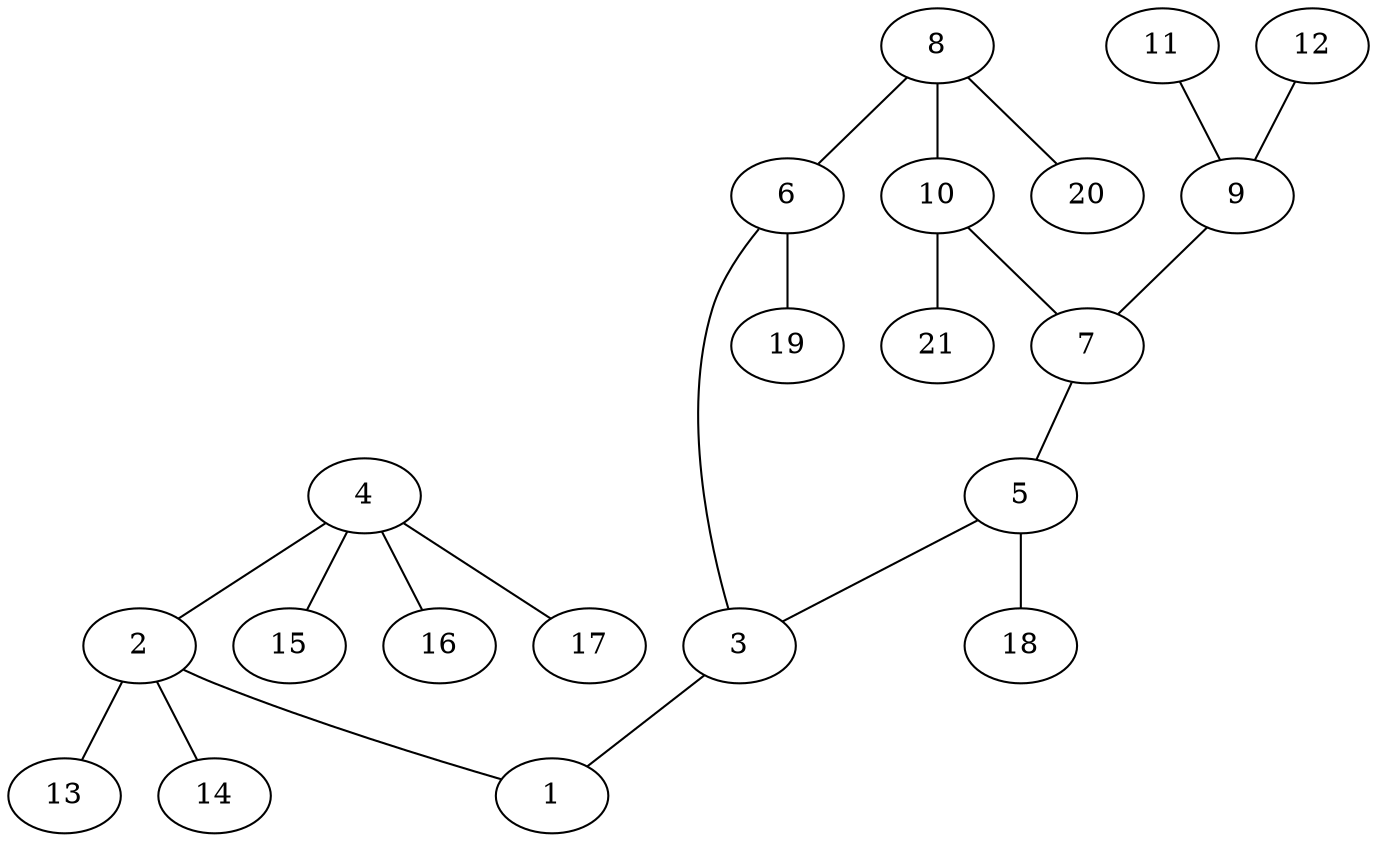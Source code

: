 graph molecule_217 {
	1	 [chem=O];
	2	 [chem=C];
	2 -- 1	 [valence=1];
	13	 [chem=H];
	2 -- 13	 [valence=1];
	14	 [chem=H];
	2 -- 14	 [valence=1];
	3	 [chem=C];
	3 -- 1	 [valence=1];
	4	 [chem=C];
	4 -- 2	 [valence=1];
	15	 [chem=H];
	4 -- 15	 [valence=1];
	16	 [chem=H];
	4 -- 16	 [valence=1];
	17	 [chem=H];
	4 -- 17	 [valence=1];
	5	 [chem=C];
	5 -- 3	 [valence=2];
	18	 [chem=H];
	5 -- 18	 [valence=1];
	6	 [chem=C];
	6 -- 3	 [valence=1];
	19	 [chem=H];
	6 -- 19	 [valence=1];
	7	 [chem=C];
	7 -- 5	 [valence=1];
	8	 [chem=C];
	8 -- 6	 [valence=2];
	10	 [chem=C];
	8 -- 10	 [valence=1];
	20	 [chem=H];
	8 -- 20	 [valence=1];
	9	 [chem=N];
	9 -- 7	 [valence=1];
	10 -- 7	 [valence=2];
	21	 [chem=H];
	10 -- 21	 [valence=1];
	11	 [chem=O];
	11 -- 9	 [valence=2];
	12	 [chem=O];
	12 -- 9	 [valence=1];
}
